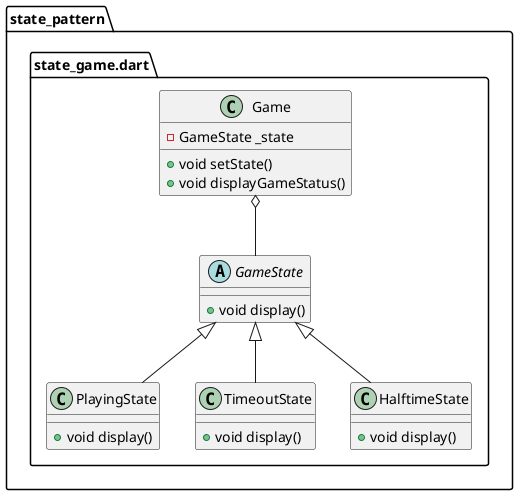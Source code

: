 @startuml
set namespaceSeparator ::

abstract class "state_pattern::state_game.dart::GameState" {
  +void display()
}

class "state_pattern::state_game.dart::PlayingState" {
  +void display()
}

"state_pattern::state_game.dart::GameState" <|-- "state_pattern::state_game.dart::PlayingState"

class "state_pattern::state_game.dart::TimeoutState" {
  +void display()
}

"state_pattern::state_game.dart::GameState" <|-- "state_pattern::state_game.dart::TimeoutState"

class "state_pattern::state_game.dart::HalftimeState" {
  +void display()
}

"state_pattern::state_game.dart::GameState" <|-- "state_pattern::state_game.dart::HalftimeState"

class "state_pattern::state_game.dart::Game" {
  -GameState _state
  +void setState()
  +void displayGameStatus()
}

"state_pattern::state_game.dart::Game" o-- "state_pattern::state_game.dart::GameState"


@enduml